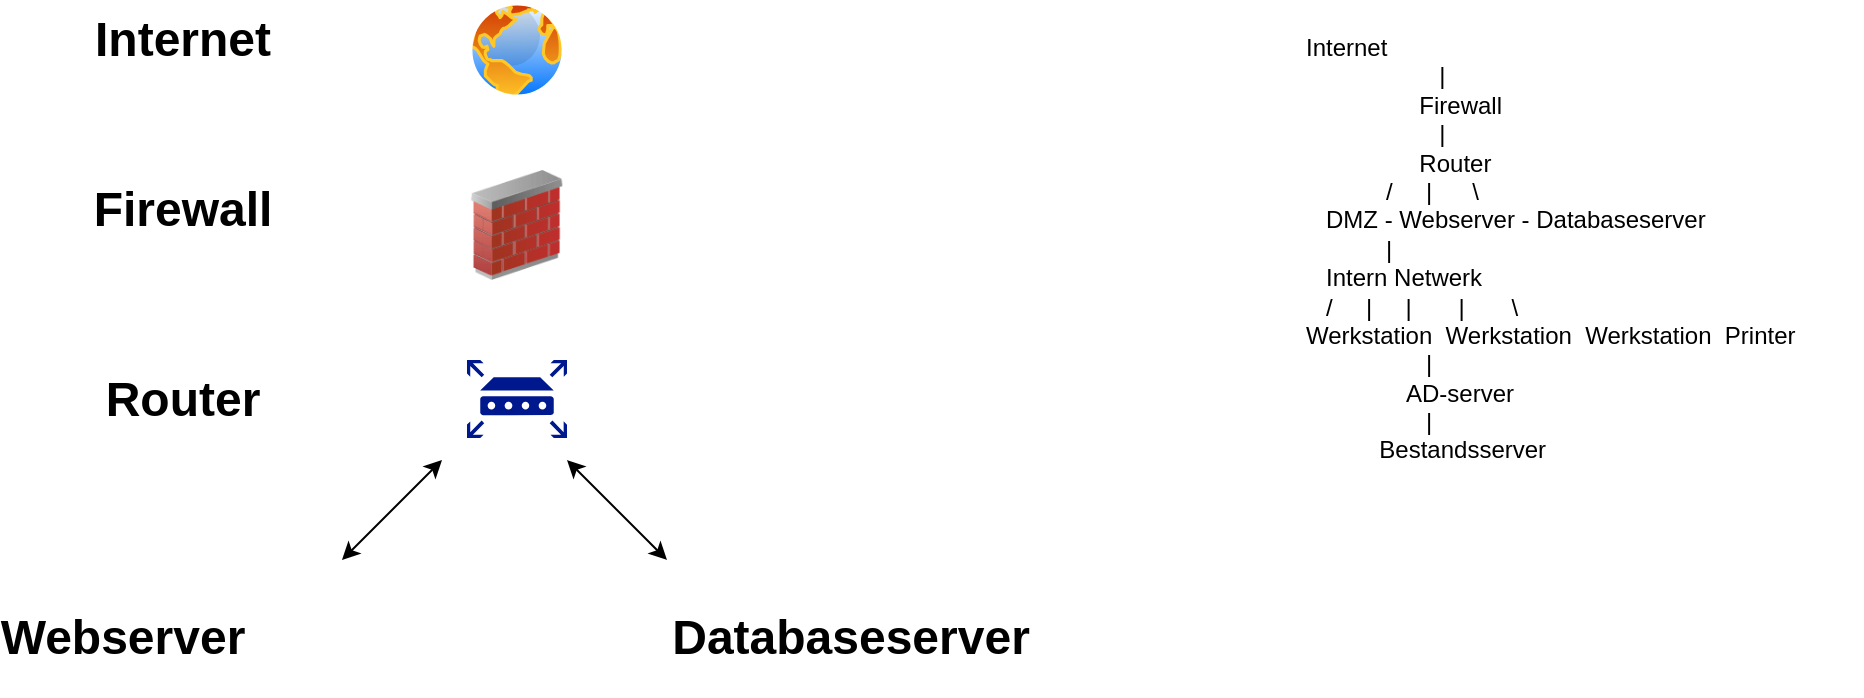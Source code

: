 <mxfile version="22.0.8" type="github">
  <diagram name="Page-1" id="SNIVOvTUuzN-QWWYJudE">
    <mxGraphModel dx="1157" dy="700" grid="1" gridSize="10" guides="1" tooltips="1" connect="1" arrows="1" fold="1" page="1" pageScale="1" pageWidth="827" pageHeight="1169" math="0" shadow="0">
      <root>
        <mxCell id="0" />
        <mxCell id="1" parent="0" />
        <mxCell id="vCSHrJUb62vdu1JOCha5-1" value="Internet&#xa;                    |&#xa;                 Firewall&#xa;                    |&#xa;                 Router&#xa;            /     |      \&#xa;   DMZ - Webserver - Databaseserver&#xa;            |&#xa;   Intern Netwerk&#xa;   /     |     |       |       \&#xa;Werkstation  Werkstation  Werkstation  Printer&#xa;                  |&#xa;               AD-server&#xa;                  |&#xa;           Bestandsserver" style="text;whiteSpace=wrap;" vertex="1" parent="1">
          <mxGeometry x="690" y="50" width="280" height="230" as="geometry" />
        </mxCell>
        <mxCell id="vCSHrJUb62vdu1JOCha5-2" value="" style="image;aspect=fixed;perimeter=ellipsePerimeter;html=1;align=center;shadow=0;dashed=0;spacingTop=3;image=img/lib/active_directory/internet_globe.svg;" vertex="1" parent="1">
          <mxGeometry x="272.5" y="40" width="50" height="50" as="geometry" />
        </mxCell>
        <mxCell id="vCSHrJUb62vdu1JOCha5-3" value="" style="image;html=1;image=img/lib/clip_art/networking/Firewall_02_128x128.png" vertex="1" parent="1">
          <mxGeometry x="260" y="125" width="75" height="55" as="geometry" />
        </mxCell>
        <mxCell id="vCSHrJUb62vdu1JOCha5-4" value="" style="sketch=0;aspect=fixed;pointerEvents=1;shadow=0;dashed=0;html=1;strokeColor=none;labelPosition=center;verticalLabelPosition=bottom;verticalAlign=top;align=center;fillColor=#00188D;shape=mxgraph.mscae.enterprise.router" vertex="1" parent="1">
          <mxGeometry x="272.5" y="220" width="50" height="39" as="geometry" />
        </mxCell>
        <mxCell id="vCSHrJUb62vdu1JOCha5-5" value="" style="shape=image;html=1;verticalAlign=top;verticalLabelPosition=bottom;labelBackgroundColor=#ffffff;imageAspect=0;aspect=fixed;image=https://cdn1.iconfinder.com/data/icons/computer-hardware-cute-style-vol-2/52/server__database__data__storage__computer__webserver__electronic-128.png" vertex="1" parent="1">
          <mxGeometry x="260" y="330" width="58" height="58" as="geometry" />
        </mxCell>
        <mxCell id="vCSHrJUb62vdu1JOCha5-7" value="Internet" style="text;strokeColor=none;fillColor=none;html=1;fontSize=24;fontStyle=1;verticalAlign=middle;align=center;" vertex="1" parent="1">
          <mxGeometry x="80" y="40" width="100" height="40" as="geometry" />
        </mxCell>
        <mxCell id="vCSHrJUb62vdu1JOCha5-8" value="Firewall" style="text;strokeColor=none;fillColor=none;html=1;fontSize=24;fontStyle=1;verticalAlign=middle;align=center;" vertex="1" parent="1">
          <mxGeometry x="80" y="125" width="100" height="40" as="geometry" />
        </mxCell>
        <mxCell id="vCSHrJUb62vdu1JOCha5-9" value="Router" style="text;strokeColor=none;fillColor=none;html=1;fontSize=24;fontStyle=1;verticalAlign=middle;align=center;" vertex="1" parent="1">
          <mxGeometry x="80" y="220" width="100" height="40" as="geometry" />
        </mxCell>
        <mxCell id="vCSHrJUb62vdu1JOCha5-10" value="Webserver" style="text;strokeColor=none;fillColor=none;html=1;fontSize=24;fontStyle=1;verticalAlign=middle;align=center;" vertex="1" parent="1">
          <mxGeometry x="50" y="339" width="100" height="40" as="geometry" />
        </mxCell>
        <mxCell id="vCSHrJUb62vdu1JOCha5-11" value="" style="endArrow=classic;startArrow=classic;html=1;rounded=0;" edge="1" parent="1">
          <mxGeometry width="50" height="50" relative="1" as="geometry">
            <mxPoint x="210" y="320" as="sourcePoint" />
            <mxPoint x="260" y="270" as="targetPoint" />
          </mxGeometry>
        </mxCell>
        <mxCell id="vCSHrJUb62vdu1JOCha5-12" value="" style="endArrow=classic;startArrow=classic;html=1;rounded=0;" edge="1" parent="1">
          <mxGeometry width="50" height="50" relative="1" as="geometry">
            <mxPoint x="322.5" y="270" as="sourcePoint" />
            <mxPoint x="372.5" y="320" as="targetPoint" />
          </mxGeometry>
        </mxCell>
        <mxCell id="vCSHrJUb62vdu1JOCha5-13" value="Databaseserver" style="text;strokeColor=none;fillColor=none;html=1;fontSize=24;fontStyle=1;verticalAlign=middle;align=center;" vertex="1" parent="1">
          <mxGeometry x="414" y="339" width="100" height="40" as="geometry" />
        </mxCell>
      </root>
    </mxGraphModel>
  </diagram>
</mxfile>
